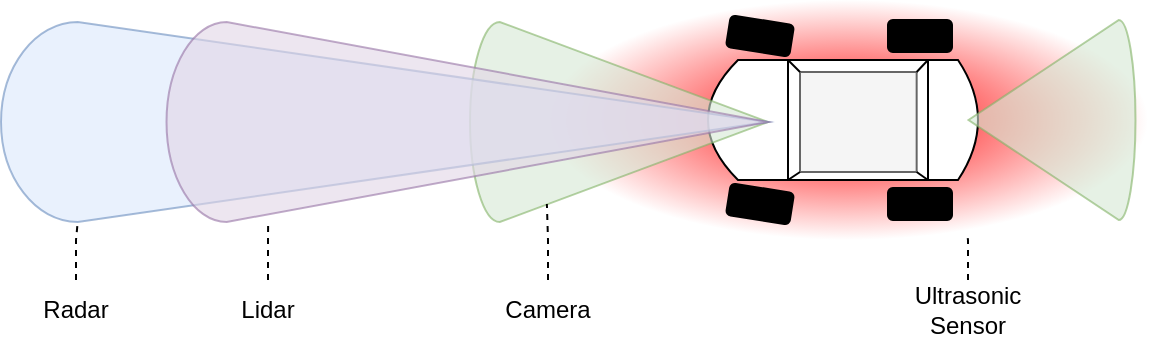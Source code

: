 <mxfile version="18.0.1" type="device"><diagram id="BfHPu6fpXU1evnNgchnC" name="Page-1"><mxGraphModel dx="1115" dy="654" grid="1" gridSize="10" guides="1" tooltips="1" connect="1" arrows="1" fold="1" page="1" pageScale="1" pageWidth="1169" pageHeight="827" math="0" shadow="0"><root><mxCell id="0"/><mxCell id="1" parent="0"/><mxCell id="wnANb8sAyA0C_bN2jg8G-28" value="" style="ellipse;whiteSpace=wrap;html=1;strokeColor=none;fillColor=#FF0000;gradientColor=#ffffff;gradientDirection=radial;" vertex="1" parent="1"><mxGeometry x="420" y="360" width="300" height="120" as="geometry"/></mxCell><mxCell id="wnANb8sAyA0C_bN2jg8G-15" value="" style="shape=dataStorage;whiteSpace=wrap;html=1;fixedSize=1;gradientDirection=radial;size=10;flipH=1;" vertex="1" parent="1"><mxGeometry x="550" y="390" width="85" height="60" as="geometry"/></mxCell><mxCell id="wnANb8sAyA0C_bN2jg8G-14" value="" style="shape=dataStorage;whiteSpace=wrap;html=1;fixedSize=1;gradientDirection=radial;size=15;" vertex="1" parent="1"><mxGeometry x="500" y="390" width="85" height="60" as="geometry"/></mxCell><mxCell id="wnANb8sAyA0C_bN2jg8G-11" value="" style="rounded=0;whiteSpace=wrap;html=1;gradientDirection=radial;" vertex="1" parent="1"><mxGeometry x="540" y="390" width="70" height="60" as="geometry"/></mxCell><mxCell id="wnANb8sAyA0C_bN2jg8G-16" value="" style="rounded=0;whiteSpace=wrap;html=1;gradientDirection=radial;fillColor=#f5f5f5;fontColor=#333333;strokeColor=#666666;" vertex="1" parent="1"><mxGeometry x="546" y="396" width="58.33" height="50" as="geometry"/></mxCell><mxCell id="wnANb8sAyA0C_bN2jg8G-17" value="" style="endArrow=none;html=1;rounded=0;exitX=0;exitY=0;exitDx=0;exitDy=0;entryX=0;entryY=0;entryDx=0;entryDy=0;" edge="1" parent="1" source="wnANb8sAyA0C_bN2jg8G-16" target="wnANb8sAyA0C_bN2jg8G-11"><mxGeometry width="50" height="50" relative="1" as="geometry"><mxPoint x="570" y="440" as="sourcePoint"/><mxPoint x="620" y="390" as="targetPoint"/></mxGeometry></mxCell><mxCell id="wnANb8sAyA0C_bN2jg8G-18" value="" style="endArrow=none;html=1;rounded=0;exitX=1;exitY=0;exitDx=0;exitDy=0;entryX=1;entryY=0;entryDx=0;entryDy=0;" edge="1" parent="1" source="wnANb8sAyA0C_bN2jg8G-16" target="wnANb8sAyA0C_bN2jg8G-11"><mxGeometry width="50" height="50" relative="1" as="geometry"><mxPoint x="556" y="406" as="sourcePoint"/><mxPoint x="550" y="400" as="targetPoint"/></mxGeometry></mxCell><mxCell id="wnANb8sAyA0C_bN2jg8G-19" value="" style="endArrow=none;html=1;rounded=0;exitX=1;exitY=1;exitDx=0;exitDy=0;entryX=1;entryY=1;entryDx=0;entryDy=0;" edge="1" parent="1" source="wnANb8sAyA0C_bN2jg8G-11" target="wnANb8sAyA0C_bN2jg8G-16"><mxGeometry width="50" height="50" relative="1" as="geometry"><mxPoint x="566" y="416" as="sourcePoint"/><mxPoint x="560" y="410" as="targetPoint"/></mxGeometry></mxCell><mxCell id="wnANb8sAyA0C_bN2jg8G-20" value="" style="endArrow=none;html=1;rounded=0;exitX=0;exitY=1;exitDx=0;exitDy=0;entryX=0;entryY=1;entryDx=0;entryDy=0;" edge="1" parent="1" source="wnANb8sAyA0C_bN2jg8G-11" target="wnANb8sAyA0C_bN2jg8G-16"><mxGeometry width="50" height="50" relative="1" as="geometry"><mxPoint x="576" y="426" as="sourcePoint"/><mxPoint x="570" y="420" as="targetPoint"/></mxGeometry></mxCell><mxCell id="wnANb8sAyA0C_bN2jg8G-23" value="" style="rounded=1;whiteSpace=wrap;html=1;gradientDirection=radial;fillColor=#000000;" vertex="1" parent="1"><mxGeometry x="590" y="454" width="32" height="16" as="geometry"/></mxCell><mxCell id="wnANb8sAyA0C_bN2jg8G-25" value="" style="rounded=1;whiteSpace=wrap;html=1;gradientDirection=radial;fillColor=#000000;rotation=9;" vertex="1" parent="1"><mxGeometry x="510" y="454" width="32" height="16" as="geometry"/></mxCell><mxCell id="wnANb8sAyA0C_bN2jg8G-26" value="" style="rounded=1;whiteSpace=wrap;html=1;gradientDirection=radial;fillColor=#000000;" vertex="1" parent="1"><mxGeometry x="590" y="370" width="32" height="16" as="geometry"/></mxCell><mxCell id="wnANb8sAyA0C_bN2jg8G-27" value="" style="rounded=1;whiteSpace=wrap;html=1;gradientDirection=radial;fillColor=#000000;rotation=9;" vertex="1" parent="1"><mxGeometry x="510" y="370" width="32" height="16" as="geometry"/></mxCell><mxCell id="wnANb8sAyA0C_bN2jg8G-32" value="" style="verticalLabelPosition=bottom;verticalAlign=top;html=1;shape=mxgraph.basic.cone2;dx=0.5;dy=0.9;strokeColor=#82b366;fillColor=#d5e8d4;gradientDirection=radial;rotation=90;opacity=60;" vertex="1" parent="1"><mxGeometry x="405.5" y="346.5" width="100" height="149" as="geometry"/></mxCell><mxCell id="wnANb8sAyA0C_bN2jg8G-33" value="" style="verticalLabelPosition=bottom;verticalAlign=top;html=1;shape=mxgraph.basic.cone2;dx=0.5;dy=0.9;strokeColor=#82b366;fillColor=#d5e8d4;gradientDirection=radial;rotation=-90;opacity=60;" vertex="1" parent="1"><mxGeometry x="622" y="378.25" width="100" height="83.5" as="geometry"/></mxCell><mxCell id="wnANb8sAyA0C_bN2jg8G-34" value="" style="verticalLabelPosition=bottom;verticalAlign=top;html=1;shape=mxgraph.basic.cone2;dx=0.5;dy=0.9;strokeColor=#6c8ebf;fillColor=#dae8fc;gradientDirection=radial;rotation=90;opacity=60;" vertex="1" parent="1"><mxGeometry x="288.25" y="229.25" width="100" height="383.5" as="geometry"/></mxCell><mxCell id="wnANb8sAyA0C_bN2jg8G-35" value="" style="verticalLabelPosition=bottom;verticalAlign=top;html=1;shape=mxgraph.basic.cone2;dx=0.5;dy=0.9;strokeColor=#9673a6;fillColor=#e1d5e7;gradientDirection=radial;rotation=90;opacity=60;" vertex="1" parent="1"><mxGeometry x="329.63" y="270.63" width="100" height="300.75" as="geometry"/></mxCell><mxCell id="wnANb8sAyA0C_bN2jg8G-44" style="edgeStyle=orthogonalEdgeStyle;rounded=0;orthogonalLoop=1;jettySize=auto;html=1;entryX=0;entryY=0;entryDx=100;entryDy=345.15;entryPerimeter=0;dashed=1;endArrow=none;endFill=0;" edge="1" parent="1" source="wnANb8sAyA0C_bN2jg8G-37" target="wnANb8sAyA0C_bN2jg8G-34"><mxGeometry relative="1" as="geometry"/></mxCell><mxCell id="wnANb8sAyA0C_bN2jg8G-37" value="Radar" style="text;html=1;strokeColor=none;fillColor=none;align=center;verticalAlign=middle;whiteSpace=wrap;rounded=0;opacity=60;" vertex="1" parent="1"><mxGeometry x="154" y="500" width="60" height="30" as="geometry"/></mxCell><mxCell id="wnANb8sAyA0C_bN2jg8G-43" style="edgeStyle=orthogonalEdgeStyle;rounded=0;orthogonalLoop=1;jettySize=auto;html=1;entryX=0.99;entryY=0.831;entryDx=0;entryDy=0;entryPerimeter=0;endArrow=none;endFill=0;dashed=1;" edge="1" parent="1" source="wnANb8sAyA0C_bN2jg8G-39" target="wnANb8sAyA0C_bN2jg8G-35"><mxGeometry relative="1" as="geometry"/></mxCell><mxCell id="wnANb8sAyA0C_bN2jg8G-39" value="Lidar" style="text;html=1;strokeColor=none;fillColor=none;align=center;verticalAlign=middle;whiteSpace=wrap;rounded=0;opacity=60;" vertex="1" parent="1"><mxGeometry x="250" y="500" width="60" height="30" as="geometry"/></mxCell><mxCell id="wnANb8sAyA0C_bN2jg8G-45" style="edgeStyle=orthogonalEdgeStyle;rounded=0;orthogonalLoop=1;jettySize=auto;html=1;entryX=0.91;entryY=0.742;entryDx=0;entryDy=0;entryPerimeter=0;dashed=1;endArrow=none;endFill=0;" edge="1" parent="1" source="wnANb8sAyA0C_bN2jg8G-40" target="wnANb8sAyA0C_bN2jg8G-32"><mxGeometry relative="1" as="geometry"/></mxCell><mxCell id="wnANb8sAyA0C_bN2jg8G-40" value="Camera" style="text;html=1;strokeColor=none;fillColor=none;align=center;verticalAlign=middle;whiteSpace=wrap;rounded=0;opacity=60;" vertex="1" parent="1"><mxGeometry x="390" y="500" width="60" height="30" as="geometry"/></mxCell><mxCell id="wnANb8sAyA0C_bN2jg8G-47" style="edgeStyle=orthogonalEdgeStyle;rounded=0;orthogonalLoop=1;jettySize=auto;html=1;entryX=0.699;entryY=0.983;entryDx=0;entryDy=0;entryPerimeter=0;dashed=1;endArrow=none;endFill=0;" edge="1" parent="1" source="wnANb8sAyA0C_bN2jg8G-41" target="wnANb8sAyA0C_bN2jg8G-28"><mxGeometry relative="1" as="geometry"/></mxCell><mxCell id="wnANb8sAyA0C_bN2jg8G-41" value="Ultrasonic Sensor" style="text;html=1;strokeColor=none;fillColor=none;align=center;verticalAlign=middle;whiteSpace=wrap;rounded=0;opacity=60;" vertex="1" parent="1"><mxGeometry x="600" y="500" width="60" height="30" as="geometry"/></mxCell></root></mxGraphModel></diagram></mxfile>